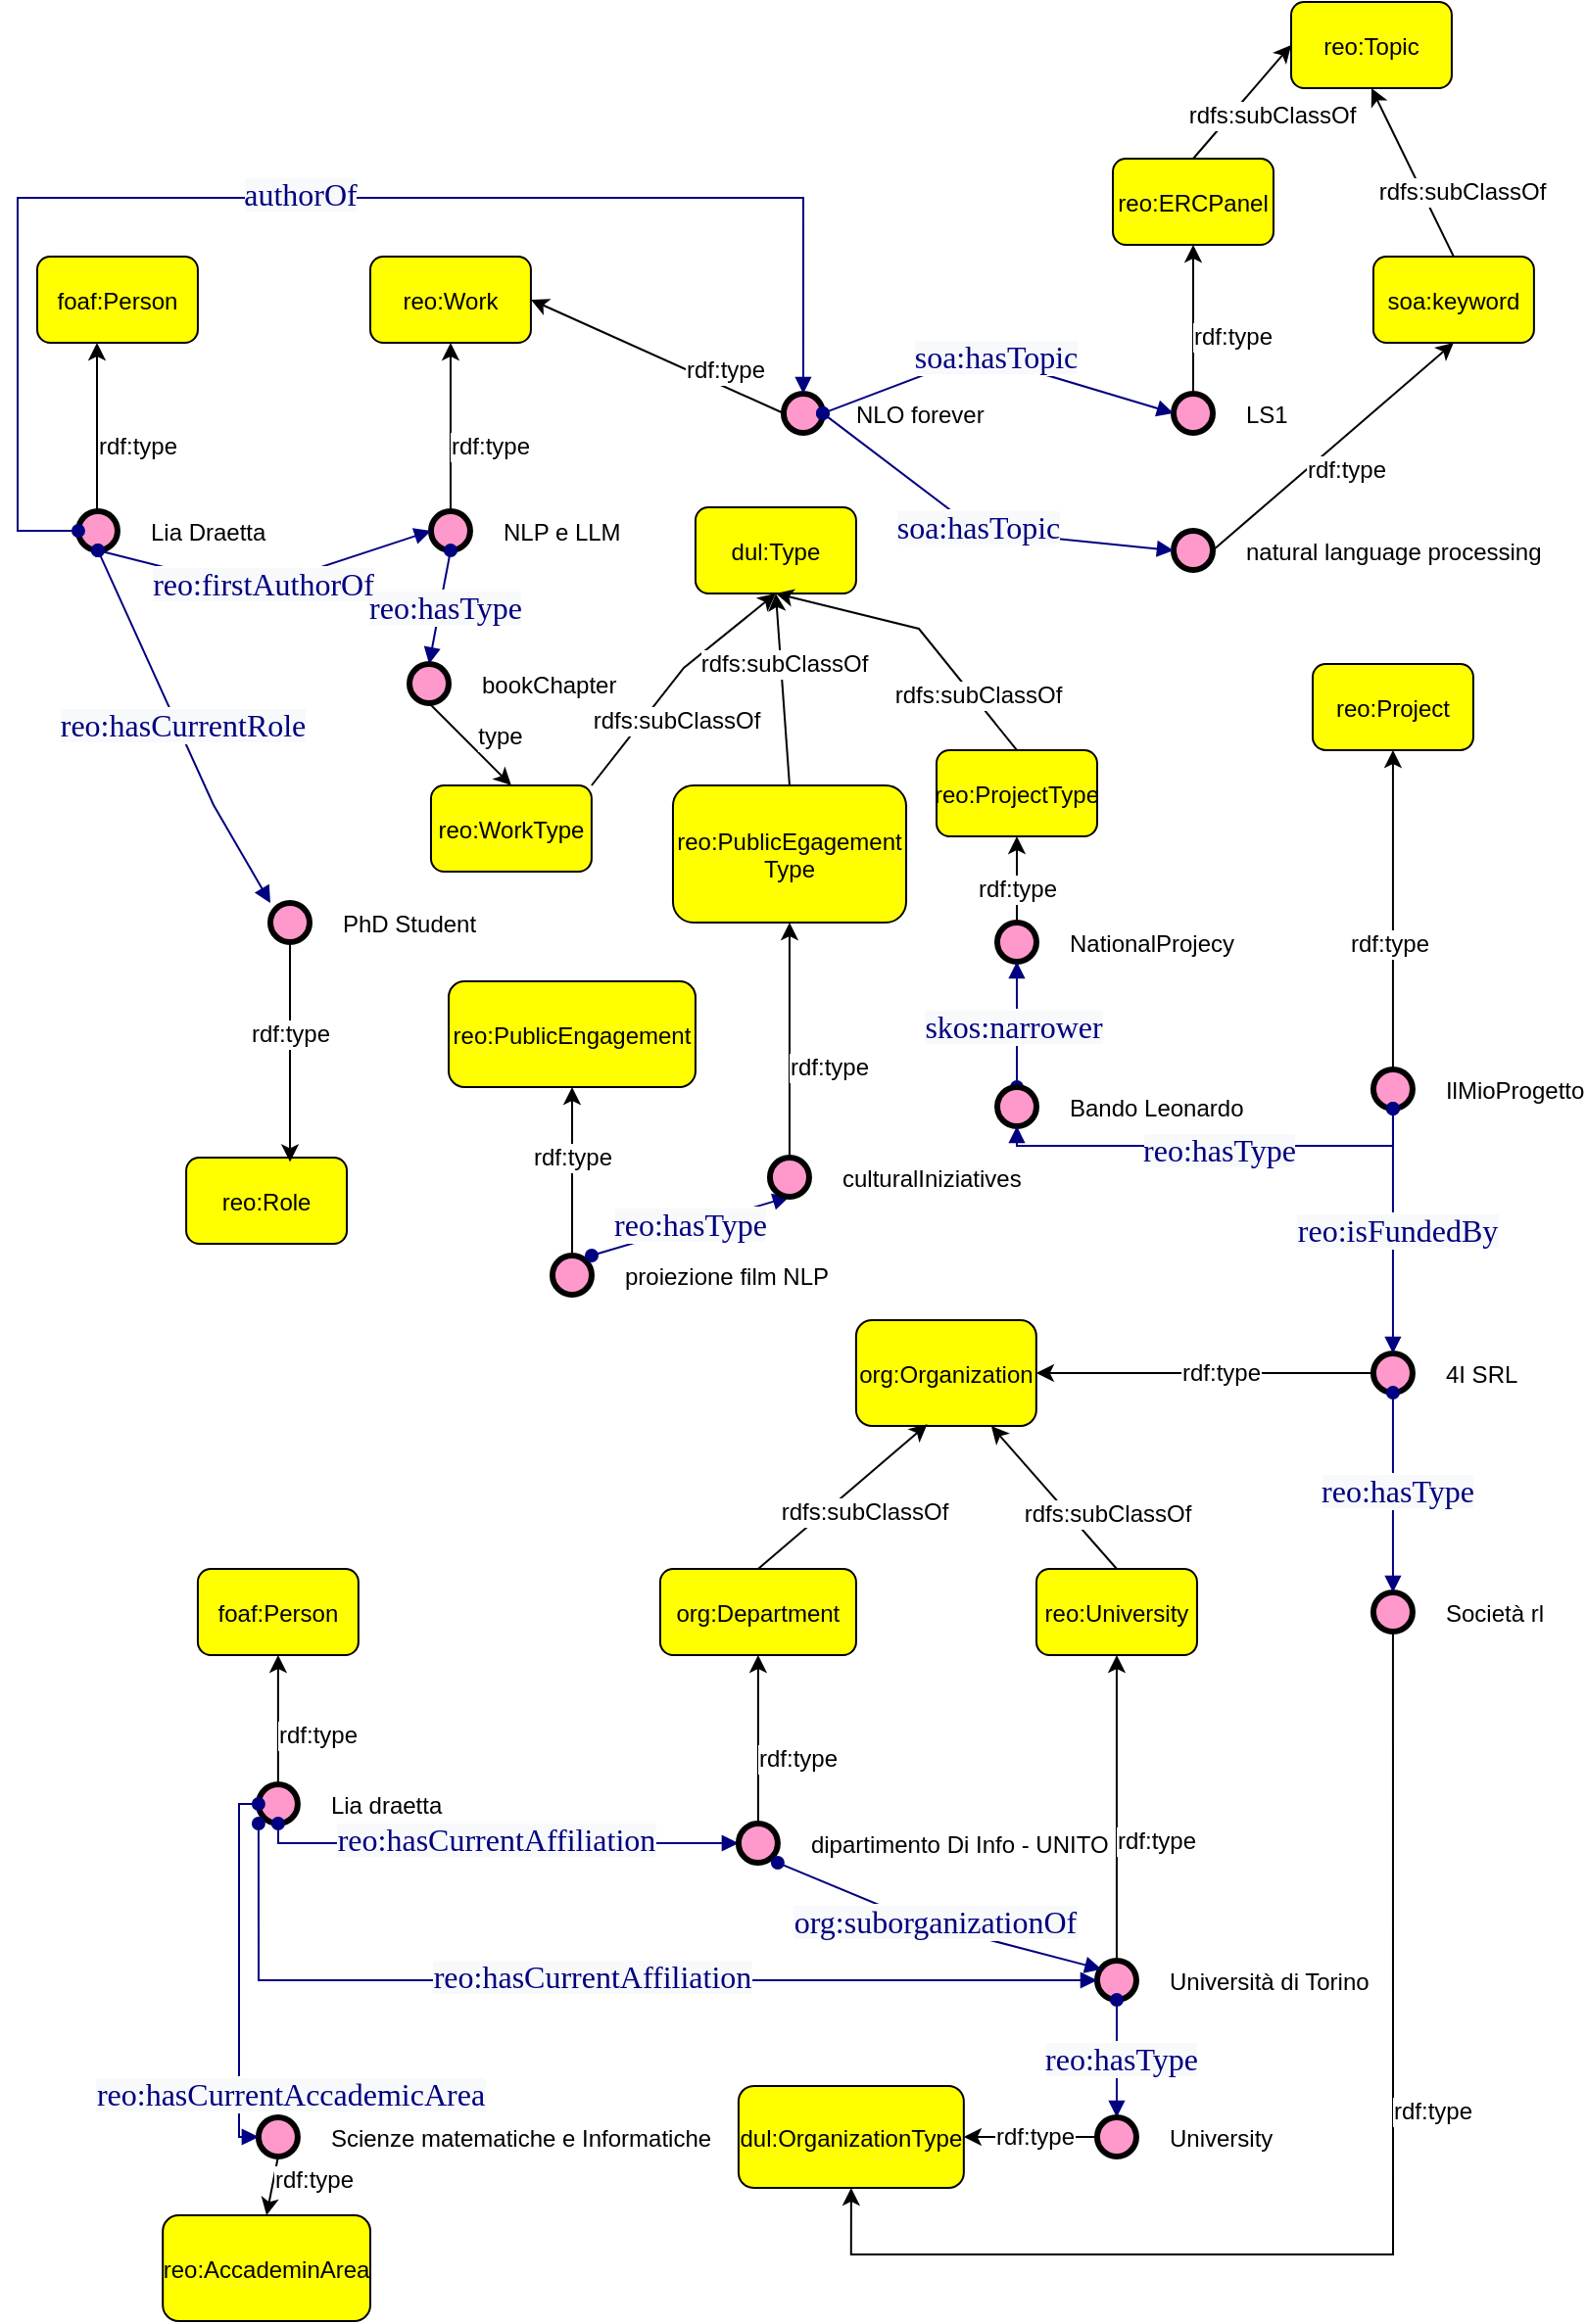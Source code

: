<mxfile version="26.0.10">
  <diagram name="Pagina-1" id="G8kjAlk_GBHAxWzY2wQV">
    <mxGraphModel dx="1613" dy="821" grid="1" gridSize="10" guides="1" tooltips="1" connect="1" arrows="1" fold="1" page="1" pageScale="1" pageWidth="827" pageHeight="1169" math="0" shadow="0">
      <root>
        <mxCell id="0" />
        <mxCell id="1" parent="0" />
        <mxCell id="cSvHSWAlFdiokaMuMZuH-1" value="reo:Work" style="graphMlID=n4;shape=rect;rounded=1;arcsize=30;fillColor=#ffff00;strokeColor=#000000;strokeWidth=1.0" parent="1" vertex="1">
          <mxGeometry x="200" y="150" width="81.968" height="44" as="geometry" />
        </mxCell>
        <mxCell id="cSvHSWAlFdiokaMuMZuH-2" value="NLP e LLM" style="graphMlID=n9;shape=ellipse;fillColor=#ff99cc;strokeColor=#000000;strokeWidth=3.0;verticalAlign=middle;labelPosition=right;verticalLabelPosition=middle;align=left;spacingRight=1;spacing=17;" parent="1" vertex="1">
          <mxGeometry x="230.98" y="280" width="20" height="20" as="geometry" />
        </mxCell>
        <mxCell id="cSvHSWAlFdiokaMuMZuH-3" value="" style="endArrow=classic;html=1;textDirection=ltr;rounded=0;exitX=0.5;exitY=0;exitDx=0;exitDy=0;entryX=0.5;entryY=1;entryDx=0;entryDy=0;" parent="1" source="cSvHSWAlFdiokaMuMZuH-2" target="cSvHSWAlFdiokaMuMZuH-1" edge="1">
          <mxGeometry width="50" height="50" relative="1" as="geometry">
            <mxPoint x="340" y="300" as="sourcePoint" />
            <mxPoint x="487.95" y="300" as="targetPoint" />
          </mxGeometry>
        </mxCell>
        <mxCell id="cSvHSWAlFdiokaMuMZuH-4" value="rdf:type" style="text;html=1;align=center;verticalAlign=middle;resizable=0;points=[];labelBackgroundColor=#ffffff;rotation=0;" parent="cSvHSWAlFdiokaMuMZuH-3" vertex="1" connectable="0">
          <mxGeometry x="-0.221" relative="1" as="geometry">
            <mxPoint x="19.95" as="offset" />
          </mxGeometry>
        </mxCell>
        <mxCell id="cSvHSWAlFdiokaMuMZuH-7" value="" style="graphMlID=e0;rounded=0;endArrow=block;strokeColor=#000080;strokeWidth=1.0;startArrow=oval;startFill=1;endFill=1;exitX=0.5;exitY=1;exitDx=0;exitDy=0;entryX=0.5;entryY=0;entryDx=0;entryDy=0;" parent="1" source="cSvHSWAlFdiokaMuMZuH-2" target="cSvHSWAlFdiokaMuMZuH-9" edge="1">
          <mxGeometry relative="1" as="geometry">
            <mxPoint x="340" y="300.082" as="sourcePoint" />
            <mxPoint x="320" y="350" as="targetPoint" />
          </mxGeometry>
        </mxCell>
        <mxCell id="cSvHSWAlFdiokaMuMZuH-8" value="&lt;span style=&quot;color: rgb(0, 0, 128); font-family: dialog; font-size: 16px; background-color: rgb(248, 249, 250);&quot;&gt;reo:hasType&lt;/span&gt;" style="text;html=1;align=center;verticalAlign=middle;resizable=0;points=[];labelBackgroundColor=#ffffff;" parent="cSvHSWAlFdiokaMuMZuH-7" vertex="1" connectable="0">
          <mxGeometry x="-0.017" y="2" relative="1" as="geometry">
            <mxPoint as="offset" />
          </mxGeometry>
        </mxCell>
        <mxCell id="cSvHSWAlFdiokaMuMZuH-9" value="bookChapter" style="graphMlID=n9;shape=ellipse;fillColor=#ff99cc;strokeColor=#000000;strokeWidth=3.0;verticalAlign=middle;labelPosition=right;verticalLabelPosition=middle;align=left;spacingRight=1;spacing=17;" parent="1" vertex="1">
          <mxGeometry x="220" y="358" width="20" height="20" as="geometry" />
        </mxCell>
        <mxCell id="cSvHSWAlFdiokaMuMZuH-10" value="dul:Type" style="graphMlID=n4;shape=rect;rounded=1;arcsize=30;fillColor=#ffff00;strokeColor=#000000;strokeWidth=1.0" parent="1" vertex="1">
          <mxGeometry x="365.98" y="278" width="81.968" height="44" as="geometry" />
        </mxCell>
        <mxCell id="cSvHSWAlFdiokaMuMZuH-11" value="" style="endArrow=classic;html=1;textDirection=ltr;rounded=0;entryX=0.5;entryY=0;entryDx=0;entryDy=0;exitX=0.5;exitY=1;exitDx=0;exitDy=0;" parent="1" source="cSvHSWAlFdiokaMuMZuH-9" target="R0x8hRrcfpRgSqjq78sh-1" edge="1">
          <mxGeometry width="50" height="50" relative="1" as="geometry">
            <mxPoint x="286" y="353" as="sourcePoint" />
            <mxPoint x="360" y="350" as="targetPoint" />
          </mxGeometry>
        </mxCell>
        <mxCell id="cSvHSWAlFdiokaMuMZuH-12" value="type" style="text;html=1;align=center;verticalAlign=middle;resizable=0;points=[];labelBackgroundColor=#ffffff;rotation=0;" parent="cSvHSWAlFdiokaMuMZuH-11" vertex="1" connectable="0">
          <mxGeometry x="-0.221" relative="1" as="geometry">
            <mxPoint x="19.95" as="offset" />
          </mxGeometry>
        </mxCell>
        <mxCell id="cSvHSWAlFdiokaMuMZuH-13" value="reo:Role" style="graphMlID=n4;shape=rect;rounded=1;arcsize=30;fillColor=#ffff00;strokeColor=#000000;strokeWidth=1.0" parent="1" vertex="1">
          <mxGeometry x="106.05" y="610" width="81.968" height="44" as="geometry" />
        </mxCell>
        <mxCell id="cSvHSWAlFdiokaMuMZuH-14" value="PhD Student" style="graphMlID=n9;shape=ellipse;fillColor=#ff99cc;strokeColor=#000000;strokeWidth=3.0;verticalAlign=middle;labelPosition=right;verticalLabelPosition=middle;align=left;spacingRight=1;spacing=17;" parent="1" vertex="1">
          <mxGeometry x="149" y="480" width="20" height="20" as="geometry" />
        </mxCell>
        <mxCell id="cSvHSWAlFdiokaMuMZuH-15" value="" style="endArrow=classic;html=1;textDirection=ltr;rounded=0;entryX=0.646;entryY=0.05;entryDx=0;entryDy=0;entryPerimeter=0;exitX=0.5;exitY=1;exitDx=0;exitDy=0;" parent="1" target="cSvHSWAlFdiokaMuMZuH-13" edge="1" source="cSvHSWAlFdiokaMuMZuH-14">
          <mxGeometry width="50" height="50" relative="1" as="geometry">
            <mxPoint x="160" y="510" as="sourcePoint" />
            <mxPoint x="120" y="630" as="targetPoint" />
          </mxGeometry>
        </mxCell>
        <mxCell id="cSvHSWAlFdiokaMuMZuH-16" value="rdf:type" style="text;html=1;align=center;verticalAlign=middle;resizable=0;points=[];labelBackgroundColor=#ffffff;rotation=0;" parent="cSvHSWAlFdiokaMuMZuH-15" vertex="1" connectable="0">
          <mxGeometry x="-0.221" relative="1" as="geometry">
            <mxPoint y="3" as="offset" />
          </mxGeometry>
        </mxCell>
        <mxCell id="cSvHSWAlFdiokaMuMZuH-17" value="foaf:Person" style="graphMlID=n4;shape=rect;rounded=1;arcsize=30;fillColor=#ffff00;strokeColor=#000000;strokeWidth=1.0" parent="1" vertex="1">
          <mxGeometry x="30.0" y="150" width="81.968" height="44" as="geometry" />
        </mxCell>
        <mxCell id="cSvHSWAlFdiokaMuMZuH-18" value="Lia Draetta" style="graphMlID=n9;shape=ellipse;fillColor=#ff99cc;strokeColor=#000000;strokeWidth=3.0;verticalAlign=middle;labelPosition=right;verticalLabelPosition=middle;align=left;spacingRight=1;spacing=17;" parent="1" vertex="1">
          <mxGeometry x="50.98" y="280" width="20" height="20" as="geometry" />
        </mxCell>
        <mxCell id="cSvHSWAlFdiokaMuMZuH-19" value="" style="endArrow=classic;html=1;textDirection=ltr;rounded=0;exitX=0.5;exitY=0;exitDx=0;exitDy=0;entryX=0.5;entryY=1;entryDx=0;entryDy=0;" parent="1" edge="1">
          <mxGeometry width="50" height="50" relative="1" as="geometry">
            <mxPoint x="60.5" y="280" as="sourcePoint" />
            <mxPoint x="60.5" y="194" as="targetPoint" />
          </mxGeometry>
        </mxCell>
        <mxCell id="cSvHSWAlFdiokaMuMZuH-20" value="rdf:type" style="text;html=1;align=center;verticalAlign=middle;resizable=0;points=[];labelBackgroundColor=#ffffff;rotation=0;" parent="cSvHSWAlFdiokaMuMZuH-19" vertex="1" connectable="0">
          <mxGeometry x="-0.221" relative="1" as="geometry">
            <mxPoint x="19.95" as="offset" />
          </mxGeometry>
        </mxCell>
        <mxCell id="cSvHSWAlFdiokaMuMZuH-27" value="" style="graphMlID=e0;rounded=0;endArrow=block;strokeColor=#000080;strokeWidth=1.0;startArrow=oval;startFill=1;endFill=1;exitX=0.5;exitY=1;exitDx=0;exitDy=0;entryX=0;entryY=0;entryDx=0;entryDy=0;" parent="1" source="cSvHSWAlFdiokaMuMZuH-18" target="cSvHSWAlFdiokaMuMZuH-14" edge="1">
          <mxGeometry relative="1" as="geometry">
            <mxPoint x="380" y="370.082" as="sourcePoint" />
            <mxPoint x="531" y="370" as="targetPoint" />
            <Array as="points">
              <mxPoint x="120" y="430" />
            </Array>
          </mxGeometry>
        </mxCell>
        <mxCell id="cSvHSWAlFdiokaMuMZuH-28" value="&lt;span style=&quot;color: rgb(0, 0, 128); font-family: dialog; font-size: 16px; background-color: rgb(248, 249, 250);&quot;&gt;reo:hasCurrentRole&lt;/span&gt;" style="text;html=1;align=center;verticalAlign=middle;resizable=0;points=[];labelBackgroundColor=#ffffff;" parent="cSvHSWAlFdiokaMuMZuH-27" vertex="1" connectable="0">
          <mxGeometry x="-0.017" y="2" relative="1" as="geometry">
            <mxPoint as="offset" />
          </mxGeometry>
        </mxCell>
        <mxCell id="cSvHSWAlFdiokaMuMZuH-29" style="edgeStyle=orthogonalEdgeStyle;rounded=0;orthogonalLoop=1;jettySize=auto;html=1;exitX=0.5;exitY=1;exitDx=0;exitDy=0;" parent="1" source="cSvHSWAlFdiokaMuMZuH-14" target="cSvHSWAlFdiokaMuMZuH-14" edge="1">
          <mxGeometry relative="1" as="geometry" />
        </mxCell>
        <mxCell id="cSvHSWAlFdiokaMuMZuH-32" value="" style="graphMlID=e0;rounded=0;endArrow=block;strokeColor=#000080;strokeWidth=1.0;startArrow=oval;startFill=1;endFill=1;exitX=0.5;exitY=1;exitDx=0;exitDy=0;entryX=0;entryY=0.5;entryDx=0;entryDy=0;" parent="1" source="cSvHSWAlFdiokaMuMZuH-18" target="cSvHSWAlFdiokaMuMZuH-2" edge="1">
          <mxGeometry relative="1" as="geometry">
            <mxPoint x="370" y="400.082" as="sourcePoint" />
            <mxPoint x="521" y="400" as="targetPoint" />
            <Array as="points">
              <mxPoint x="140" y="320" />
            </Array>
          </mxGeometry>
        </mxCell>
        <mxCell id="cSvHSWAlFdiokaMuMZuH-33" value="&lt;span style=&quot;color: rgb(0, 0, 128); font-family: dialog; font-size: 16px; background-color: rgb(248, 249, 250);&quot;&gt;reo:firstAuthorOf&lt;/span&gt;" style="text;html=1;align=center;verticalAlign=middle;resizable=0;points=[];labelBackgroundColor=#ffffff;" parent="cSvHSWAlFdiokaMuMZuH-32" vertex="1" connectable="0">
          <mxGeometry x="-0.017" y="2" relative="1" as="geometry">
            <mxPoint as="offset" />
          </mxGeometry>
        </mxCell>
        <mxCell id="cSvHSWAlFdiokaMuMZuH-34" value="NLO forever" style="graphMlID=n9;shape=ellipse;fillColor=#ff99cc;strokeColor=#000000;strokeWidth=3.0;verticalAlign=middle;labelPosition=right;verticalLabelPosition=middle;align=left;spacingRight=1;spacing=17;" parent="1" vertex="1">
          <mxGeometry x="410.98" y="220" width="20" height="20" as="geometry" />
        </mxCell>
        <mxCell id="cSvHSWAlFdiokaMuMZuH-39" value="" style="endArrow=classic;html=1;textDirection=ltr;rounded=0;exitX=0;exitY=0.5;exitDx=0;exitDy=0;entryX=1;entryY=0.5;entryDx=0;entryDy=0;" parent="1" source="cSvHSWAlFdiokaMuMZuH-34" target="cSvHSWAlFdiokaMuMZuH-1" edge="1">
          <mxGeometry width="50" height="50" relative="1" as="geometry">
            <mxPoint x="370" y="400" as="sourcePoint" />
            <mxPoint x="517.95" y="400" as="targetPoint" />
          </mxGeometry>
        </mxCell>
        <mxCell id="cSvHSWAlFdiokaMuMZuH-40" value="rdf:type" style="text;html=1;align=center;verticalAlign=middle;resizable=0;points=[];labelBackgroundColor=#ffffff;rotation=0;" parent="cSvHSWAlFdiokaMuMZuH-39" vertex="1" connectable="0">
          <mxGeometry x="-0.221" relative="1" as="geometry">
            <mxPoint x="19.95" as="offset" />
          </mxGeometry>
        </mxCell>
        <mxCell id="cSvHSWAlFdiokaMuMZuH-41" value="" style="graphMlID=e0;rounded=0;endArrow=block;strokeColor=#000080;strokeWidth=1.0;startArrow=oval;startFill=1;endFill=1;exitX=0;exitY=0.5;exitDx=0;exitDy=0;entryX=0.5;entryY=0;entryDx=0;entryDy=0;edgeStyle=orthogonalEdgeStyle;" parent="1" source="cSvHSWAlFdiokaMuMZuH-18" target="cSvHSWAlFdiokaMuMZuH-34" edge="1">
          <mxGeometry relative="1" as="geometry">
            <mxPoint x="370" y="400.082" as="sourcePoint" />
            <mxPoint x="521" y="400" as="targetPoint" />
            <Array as="points">
              <mxPoint x="20" y="290" />
              <mxPoint x="20" y="120" />
              <mxPoint x="421" y="120" />
            </Array>
          </mxGeometry>
        </mxCell>
        <mxCell id="cSvHSWAlFdiokaMuMZuH-42" value="&lt;span style=&quot;color: rgb(0, 0, 128); font-family: dialog; font-size: 16px; background-color: rgb(248, 249, 250);&quot;&gt;authorOf&lt;/span&gt;" style="text;html=1;align=center;verticalAlign=middle;resizable=0;points=[];labelBackgroundColor=#ffffff;" parent="cSvHSWAlFdiokaMuMZuH-41" vertex="1" connectable="0">
          <mxGeometry x="-0.017" y="2" relative="1" as="geometry">
            <mxPoint as="offset" />
          </mxGeometry>
        </mxCell>
        <mxCell id="cSvHSWAlFdiokaMuMZuH-48" value="reo:PublicEngagement" style="graphMlID=n4;shape=rect;rounded=1;arcsize=30;fillColor=#ffff00;strokeColor=#000000;strokeWidth=1.0" parent="1" vertex="1">
          <mxGeometry x="240" y="520" width="125.98" height="54" as="geometry" />
        </mxCell>
        <mxCell id="cSvHSWAlFdiokaMuMZuH-50" value="proiezione film NLP" style="graphMlID=n9;shape=ellipse;fillColor=#ff99cc;strokeColor=#000000;strokeWidth=3.0;verticalAlign=middle;labelPosition=right;verticalLabelPosition=middle;align=left;spacingRight=1;spacing=17;" parent="1" vertex="1">
          <mxGeometry x="292.99" y="660" width="20" height="20" as="geometry" />
        </mxCell>
        <mxCell id="cSvHSWAlFdiokaMuMZuH-51" value="" style="endArrow=classic;html=1;textDirection=ltr;rounded=0;exitX=0.5;exitY=0;exitDx=0;exitDy=0;entryX=0.5;entryY=1;entryDx=0;entryDy=0;" parent="1" source="cSvHSWAlFdiokaMuMZuH-50" target="cSvHSWAlFdiokaMuMZuH-48" edge="1">
          <mxGeometry width="50" height="50" relative="1" as="geometry">
            <mxPoint x="370" y="500" as="sourcePoint" />
            <mxPoint x="517.95" y="500" as="targetPoint" />
          </mxGeometry>
        </mxCell>
        <mxCell id="cSvHSWAlFdiokaMuMZuH-52" value="rdf:type" style="text;html=1;align=center;verticalAlign=middle;resizable=0;points=[];labelBackgroundColor=#ffffff;rotation=0;" parent="cSvHSWAlFdiokaMuMZuH-51" vertex="1" connectable="0">
          <mxGeometry x="-0.221" relative="1" as="geometry">
            <mxPoint y="-17" as="offset" />
          </mxGeometry>
        </mxCell>
        <mxCell id="cSvHSWAlFdiokaMuMZuH-53" value="" style="graphMlID=e0;rounded=0;endArrow=block;strokeColor=#000080;strokeWidth=1.0;startArrow=oval;startFill=1;endFill=1;exitX=1;exitY=0;exitDx=0;exitDy=0;entryX=0.5;entryY=1;entryDx=0;entryDy=0;" parent="1" source="cSvHSWAlFdiokaMuMZuH-50" target="cSvHSWAlFdiokaMuMZuH-55" edge="1">
          <mxGeometry relative="1" as="geometry">
            <mxPoint x="370" y="590.082" as="sourcePoint" />
            <mxPoint x="570" y="830" as="targetPoint" />
          </mxGeometry>
        </mxCell>
        <mxCell id="cSvHSWAlFdiokaMuMZuH-54" value="&lt;span style=&quot;color: rgb(0, 0, 128); font-family: dialog; font-size: 16px; background-color: rgb(248, 249, 250);&quot;&gt;reo:hasType&lt;/span&gt;" style="text;html=1;align=center;verticalAlign=middle;resizable=0;points=[];labelBackgroundColor=#ffffff;" parent="cSvHSWAlFdiokaMuMZuH-53" vertex="1" connectable="0">
          <mxGeometry x="-0.017" y="2" relative="1" as="geometry">
            <mxPoint as="offset" />
          </mxGeometry>
        </mxCell>
        <mxCell id="cSvHSWAlFdiokaMuMZuH-55" value="culturalIniziatives" style="graphMlID=n9;shape=ellipse;fillColor=#ff99cc;strokeColor=#000000;strokeWidth=3.0;verticalAlign=middle;labelPosition=right;verticalLabelPosition=middle;align=left;spacingRight=1;spacing=17;" parent="1" vertex="1">
          <mxGeometry x="403.98" y="610" width="20" height="20" as="geometry" />
        </mxCell>
        <mxCell id="cSvHSWAlFdiokaMuMZuH-56" value="" style="endArrow=classic;html=1;textDirection=ltr;rounded=0;entryX=0.5;entryY=1;entryDx=0;entryDy=0;exitX=0.5;exitY=0;exitDx=0;exitDy=0;" parent="1" source="cSvHSWAlFdiokaMuMZuH-55" target="R0x8hRrcfpRgSqjq78sh-9" edge="1">
          <mxGeometry width="50" height="50" relative="1" as="geometry">
            <mxPoint x="420" y="590" as="sourcePoint" />
            <mxPoint x="430" y="490" as="targetPoint" />
          </mxGeometry>
        </mxCell>
        <mxCell id="cSvHSWAlFdiokaMuMZuH-57" value="rdf:type" style="text;html=1;align=center;verticalAlign=middle;resizable=0;points=[];labelBackgroundColor=#ffffff;rotation=0;" parent="cSvHSWAlFdiokaMuMZuH-56" vertex="1" connectable="0">
          <mxGeometry x="-0.221" relative="1" as="geometry">
            <mxPoint x="19.95" as="offset" />
          </mxGeometry>
        </mxCell>
        <mxCell id="cSvHSWAlFdiokaMuMZuH-65" value="reo:Project" style="graphMlID=n4;shape=rect;rounded=1;arcsize=30;fillColor=#ffff00;strokeColor=#000000;strokeWidth=1.0" parent="1" vertex="1">
          <mxGeometry x="680.99" y="358" width="81.968" height="44" as="geometry" />
        </mxCell>
        <mxCell id="cSvHSWAlFdiokaMuMZuH-72" value="NationalProjecy" style="graphMlID=n9;shape=ellipse;fillColor=#ff99cc;strokeColor=#000000;strokeWidth=3.0;verticalAlign=middle;labelPosition=right;verticalLabelPosition=middle;align=left;spacingRight=1;spacing=17;" parent="1" vertex="1">
          <mxGeometry x="519.99" y="490" width="20" height="20" as="geometry" />
        </mxCell>
        <mxCell id="cSvHSWAlFdiokaMuMZuH-75" value="" style="endArrow=classic;html=1;textDirection=ltr;rounded=0;exitX=0.5;exitY=0;exitDx=0;exitDy=0;entryX=0.5;entryY=1;entryDx=0;entryDy=0;" parent="1" source="cSvHSWAlFdiokaMuMZuH-72" target="R0x8hRrcfpRgSqjq78sh-6" edge="1">
          <mxGeometry width="50" height="50" relative="1" as="geometry">
            <mxPoint x="320" y="430" as="sourcePoint" />
            <mxPoint x="480" y="380" as="targetPoint" />
          </mxGeometry>
        </mxCell>
        <mxCell id="cSvHSWAlFdiokaMuMZuH-76" value="rdf:type" style="text;html=1;align=center;verticalAlign=middle;resizable=0;points=[];labelBackgroundColor=#ffffff;rotation=0;" parent="cSvHSWAlFdiokaMuMZuH-75" vertex="1" connectable="0">
          <mxGeometry x="-0.221" relative="1" as="geometry">
            <mxPoint as="offset" />
          </mxGeometry>
        </mxCell>
        <mxCell id="cSvHSWAlFdiokaMuMZuH-78" value="IlMioProgetto" style="graphMlID=n9;shape=ellipse;fillColor=#ff99cc;strokeColor=#000000;strokeWidth=3.0;verticalAlign=middle;labelPosition=right;verticalLabelPosition=middle;align=left;spacingRight=1;spacing=17;" parent="1" vertex="1">
          <mxGeometry x="711.97" y="565" width="20" height="20" as="geometry" />
        </mxCell>
        <mxCell id="cSvHSWAlFdiokaMuMZuH-79" value="" style="graphMlID=e0;rounded=0;endArrow=block;strokeColor=#000080;strokeWidth=1.0;startArrow=oval;startFill=1;endFill=1;exitX=0.5;exitY=0;exitDx=0;exitDy=0;entryX=0.5;entryY=1;entryDx=0;entryDy=0;" parent="1" source="cSvHSWAlFdiokaMuMZuH-83" target="cSvHSWAlFdiokaMuMZuH-72" edge="1">
          <mxGeometry relative="1" as="geometry">
            <mxPoint x="400" y="500.082" as="sourcePoint" />
            <mxPoint x="540" y="500" as="targetPoint" />
          </mxGeometry>
        </mxCell>
        <mxCell id="cSvHSWAlFdiokaMuMZuH-80" value="&lt;font face=&quot;dialog&quot; color=&quot;#000080&quot;&gt;&lt;span style=&quot;font-size: 16px; background-color: rgb(248, 249, 250);&quot;&gt;skos:narrower&lt;/span&gt;&lt;/font&gt;" style="text;html=1;align=center;verticalAlign=middle;resizable=0;points=[];labelBackgroundColor=#ffffff;" parent="cSvHSWAlFdiokaMuMZuH-79" vertex="1" connectable="0">
          <mxGeometry x="-0.017" y="2" relative="1" as="geometry">
            <mxPoint as="offset" />
          </mxGeometry>
        </mxCell>
        <mxCell id="cSvHSWAlFdiokaMuMZuH-81" value="" style="endArrow=classic;html=1;textDirection=ltr;rounded=0;exitX=0.5;exitY=0;exitDx=0;exitDy=0;entryX=0.5;entryY=1;entryDx=0;entryDy=0;" parent="1" source="cSvHSWAlFdiokaMuMZuH-78" target="cSvHSWAlFdiokaMuMZuH-65" edge="1">
          <mxGeometry width="50" height="50" relative="1" as="geometry">
            <mxPoint x="400" y="500" as="sourcePoint" />
            <mxPoint x="547.95" y="500" as="targetPoint" />
          </mxGeometry>
        </mxCell>
        <mxCell id="cSvHSWAlFdiokaMuMZuH-82" value="rdf:type" style="text;html=1;align=center;verticalAlign=middle;resizable=0;points=[];labelBackgroundColor=#ffffff;rotation=0;" parent="cSvHSWAlFdiokaMuMZuH-81" vertex="1" connectable="0">
          <mxGeometry x="-0.221" relative="1" as="geometry">
            <mxPoint x="-2" y="-1" as="offset" />
          </mxGeometry>
        </mxCell>
        <mxCell id="cSvHSWAlFdiokaMuMZuH-83" value="Bando Leonardo" style="graphMlID=n9;shape=ellipse;fillColor=#ff99cc;strokeColor=#000000;strokeWidth=3.0;verticalAlign=middle;labelPosition=right;verticalLabelPosition=middle;align=left;spacingRight=1;spacing=17;" parent="1" vertex="1">
          <mxGeometry x="520" y="574" width="20" height="20" as="geometry" />
        </mxCell>
        <mxCell id="cSvHSWAlFdiokaMuMZuH-86" value="" style="graphMlID=e0;rounded=0;endArrow=block;strokeColor=#000080;strokeWidth=1.0;startArrow=oval;startFill=1;endFill=1;exitX=0.5;exitY=1;exitDx=0;exitDy=0;entryX=0.5;entryY=1;entryDx=0;entryDy=0;edgeStyle=orthogonalEdgeStyle;" parent="1" source="cSvHSWAlFdiokaMuMZuH-78" target="cSvHSWAlFdiokaMuMZuH-83" edge="1">
          <mxGeometry relative="1" as="geometry">
            <mxPoint x="320" y="500.082" as="sourcePoint" />
            <mxPoint x="471" y="500" as="targetPoint" />
          </mxGeometry>
        </mxCell>
        <mxCell id="cSvHSWAlFdiokaMuMZuH-87" value="&lt;span style=&quot;color: rgb(0, 0, 128); font-family: dialog; font-size: 16px; background-color: rgb(248, 249, 250);&quot;&gt;reo:hasType&lt;/span&gt;" style="text;html=1;align=center;verticalAlign=middle;resizable=0;points=[];labelBackgroundColor=#ffffff;" parent="cSvHSWAlFdiokaMuMZuH-86" vertex="1" connectable="0">
          <mxGeometry x="-0.017" y="2" relative="1" as="geometry">
            <mxPoint as="offset" />
          </mxGeometry>
        </mxCell>
        <mxCell id="cSvHSWAlFdiokaMuMZuH-89" value="foaf:Person" style="graphMlID=n4;shape=rect;rounded=1;arcsize=30;fillColor=#ffff00;strokeColor=#000000;strokeWidth=1.0" parent="1" vertex="1">
          <mxGeometry x="111.97" y="820" width="81.968" height="44" as="geometry" />
        </mxCell>
        <mxCell id="cSvHSWAlFdiokaMuMZuH-90" value="Lia draetta" style="graphMlID=n9;shape=ellipse;fillColor=#ff99cc;strokeColor=#000000;strokeWidth=3.0;verticalAlign=middle;labelPosition=right;verticalLabelPosition=middle;align=left;spacingRight=1;spacing=17;" parent="1" vertex="1">
          <mxGeometry x="142.95" y="930" width="20" height="20" as="geometry" />
        </mxCell>
        <mxCell id="cSvHSWAlFdiokaMuMZuH-93" value="" style="endArrow=classic;html=1;textDirection=ltr;rounded=0;exitX=0.5;exitY=0;exitDx=0;exitDy=0;entryX=0.5;entryY=1;entryDx=0;entryDy=0;" parent="1" source="cSvHSWAlFdiokaMuMZuH-90" target="cSvHSWAlFdiokaMuMZuH-89" edge="1">
          <mxGeometry width="50" height="50" relative="1" as="geometry">
            <mxPoint x="220" y="950" as="sourcePoint" />
            <mxPoint x="367.95" y="950" as="targetPoint" />
          </mxGeometry>
        </mxCell>
        <mxCell id="cSvHSWAlFdiokaMuMZuH-94" value="rdf:type" style="text;html=1;align=center;verticalAlign=middle;resizable=0;points=[];labelBackgroundColor=#ffffff;rotation=0;" parent="cSvHSWAlFdiokaMuMZuH-93" vertex="1" connectable="0">
          <mxGeometry x="-0.221" relative="1" as="geometry">
            <mxPoint x="19.95" as="offset" />
          </mxGeometry>
        </mxCell>
        <mxCell id="cSvHSWAlFdiokaMuMZuH-95" value="org:Organization" style="graphMlID=n4;shape=rect;rounded=1;arcsize=30;fillColor=#ffff00;strokeColor=#000000;strokeWidth=1.0" parent="1" vertex="1">
          <mxGeometry x="447.95" y="693" width="91.97" height="54" as="geometry" />
        </mxCell>
        <mxCell id="cSvHSWAlFdiokaMuMZuH-96" value="org:Department" style="graphMlID=n4;shape=rect;rounded=1;arcsize=30;fillColor=#ffff00;strokeColor=#000000;strokeWidth=1.0" parent="1" vertex="1">
          <mxGeometry x="347.95" y="820" width="100" height="44" as="geometry" />
        </mxCell>
        <mxCell id="cSvHSWAlFdiokaMuMZuH-97" value="reo:University" style="graphMlID=n4;shape=rect;rounded=1;arcsize=30;fillColor=#ffff00;strokeColor=#000000;strokeWidth=1.0" parent="1" vertex="1">
          <mxGeometry x="540" y="820" width="81.968" height="44" as="geometry" />
        </mxCell>
        <mxCell id="cSvHSWAlFdiokaMuMZuH-98" value="" style="endArrow=classic;html=1;textDirection=ltr;rounded=0;exitX=0.5;exitY=0;exitDx=0;exitDy=0;entryX=0.395;entryY=0.984;entryDx=0;entryDy=0;entryPerimeter=0;" parent="1" source="cSvHSWAlFdiokaMuMZuH-96" target="cSvHSWAlFdiokaMuMZuH-95" edge="1">
          <mxGeometry width="50" height="50" relative="1" as="geometry">
            <mxPoint x="230" y="930" as="sourcePoint" />
            <mxPoint x="377.95" y="930" as="targetPoint" />
          </mxGeometry>
        </mxCell>
        <mxCell id="cSvHSWAlFdiokaMuMZuH-99" value="rdfs:subClassOf" style="text;html=1;align=center;verticalAlign=middle;resizable=0;points=[];labelBackgroundColor=#ffffff;rotation=0;" parent="cSvHSWAlFdiokaMuMZuH-98" vertex="1" connectable="0">
          <mxGeometry x="-0.221" relative="1" as="geometry">
            <mxPoint x="19.95" as="offset" />
          </mxGeometry>
        </mxCell>
        <mxCell id="cSvHSWAlFdiokaMuMZuH-101" value="" style="endArrow=classic;html=1;textDirection=ltr;rounded=0;exitX=0.5;exitY=0;exitDx=0;exitDy=0;entryX=0.75;entryY=1;entryDx=0;entryDy=0;" parent="1" source="cSvHSWAlFdiokaMuMZuH-97" target="cSvHSWAlFdiokaMuMZuH-95" edge="1">
          <mxGeometry width="50" height="50" relative="1" as="geometry">
            <mxPoint x="450" y="916" as="sourcePoint" />
            <mxPoint x="486" y="863" as="targetPoint" />
          </mxGeometry>
        </mxCell>
        <mxCell id="cSvHSWAlFdiokaMuMZuH-102" value="rdfs:subClassOf" style="text;html=1;align=center;verticalAlign=middle;resizable=0;points=[];labelBackgroundColor=#ffffff;rotation=0;" parent="cSvHSWAlFdiokaMuMZuH-101" vertex="1" connectable="0">
          <mxGeometry x="-0.221" relative="1" as="geometry">
            <mxPoint x="19.95" as="offset" />
          </mxGeometry>
        </mxCell>
        <mxCell id="cSvHSWAlFdiokaMuMZuH-103" value="" style="graphMlID=e0;rounded=0;endArrow=block;strokeColor=#000080;strokeWidth=1.0;startArrow=oval;startFill=1;endFill=1;exitX=0.5;exitY=1;exitDx=0;exitDy=0;entryX=0;entryY=0.5;entryDx=0;entryDy=0;edgeStyle=orthogonalEdgeStyle;" parent="1" source="cSvHSWAlFdiokaMuMZuH-90" target="cSvHSWAlFdiokaMuMZuH-105" edge="1">
          <mxGeometry relative="1" as="geometry">
            <mxPoint x="230" y="930.082" as="sourcePoint" />
            <mxPoint x="381" y="930" as="targetPoint" />
          </mxGeometry>
        </mxCell>
        <mxCell id="cSvHSWAlFdiokaMuMZuH-104" value="&lt;span style=&quot;color: rgb(0, 0, 128); font-family: dialog; font-size: 16px; background-color: rgb(248, 249, 250);&quot;&gt;reo:hasCurrentAffiliation&lt;/span&gt;" style="text;html=1;align=center;verticalAlign=middle;resizable=0;points=[];labelBackgroundColor=#ffffff;" parent="cSvHSWAlFdiokaMuMZuH-103" vertex="1" connectable="0">
          <mxGeometry x="-0.017" y="2" relative="1" as="geometry">
            <mxPoint as="offset" />
          </mxGeometry>
        </mxCell>
        <mxCell id="cSvHSWAlFdiokaMuMZuH-105" value="dipartimento Di Info - UNITO" style="graphMlID=n9;shape=ellipse;fillColor=#ff99cc;strokeColor=#000000;strokeWidth=3.0;verticalAlign=middle;labelPosition=right;verticalLabelPosition=middle;align=left;spacingRight=1;spacing=17;" parent="1" vertex="1">
          <mxGeometry x="387.95" y="950" width="20" height="20" as="geometry" />
        </mxCell>
        <mxCell id="cSvHSWAlFdiokaMuMZuH-107" value="" style="endArrow=classic;html=1;textDirection=ltr;rounded=0;exitX=0.5;exitY=0;exitDx=0;exitDy=0;entryX=0.5;entryY=1;entryDx=0;entryDy=0;" parent="1" source="cSvHSWAlFdiokaMuMZuH-105" target="cSvHSWAlFdiokaMuMZuH-96" edge="1">
          <mxGeometry width="50" height="50" relative="1" as="geometry">
            <mxPoint x="310" y="930" as="sourcePoint" />
            <mxPoint x="457.95" y="930" as="targetPoint" />
          </mxGeometry>
        </mxCell>
        <mxCell id="cSvHSWAlFdiokaMuMZuH-108" value="rdf:type" style="text;html=1;align=center;verticalAlign=middle;resizable=0;points=[];labelBackgroundColor=#ffffff;rotation=0;" parent="cSvHSWAlFdiokaMuMZuH-107" vertex="1" connectable="0">
          <mxGeometry x="-0.221" relative="1" as="geometry">
            <mxPoint x="19.95" as="offset" />
          </mxGeometry>
        </mxCell>
        <mxCell id="cSvHSWAlFdiokaMuMZuH-111" value="Università di Torino" style="graphMlID=n9;shape=ellipse;fillColor=#ff99cc;strokeColor=#000000;strokeWidth=3.0;verticalAlign=middle;labelPosition=right;verticalLabelPosition=middle;align=left;spacingRight=1;spacing=17;" parent="1" vertex="1">
          <mxGeometry x="570.98" y="1020" width="20" height="20" as="geometry" />
        </mxCell>
        <mxCell id="cSvHSWAlFdiokaMuMZuH-112" value="" style="graphMlID=e0;rounded=0;endArrow=block;strokeColor=#000080;strokeWidth=1.0;startArrow=oval;startFill=1;endFill=1;exitX=0;exitY=1;exitDx=0;exitDy=0;entryX=0;entryY=0.5;entryDx=0;entryDy=0;edgeStyle=orthogonalEdgeStyle;" parent="1" source="cSvHSWAlFdiokaMuMZuH-90" target="cSvHSWAlFdiokaMuMZuH-111" edge="1">
          <mxGeometry relative="1" as="geometry">
            <mxPoint x="300" y="1090.082" as="sourcePoint" />
            <mxPoint x="451" y="1090" as="targetPoint" />
          </mxGeometry>
        </mxCell>
        <mxCell id="cSvHSWAlFdiokaMuMZuH-113" value="&lt;span style=&quot;color: rgb(0, 0, 128); font-family: dialog; font-size: 16px; background-color: rgb(248, 249, 250);&quot;&gt;reo:hasCurrentAffiliation&lt;/span&gt;" style="text;html=1;align=center;verticalAlign=middle;resizable=0;points=[];labelBackgroundColor=#ffffff;" parent="cSvHSWAlFdiokaMuMZuH-112" vertex="1" connectable="0">
          <mxGeometry x="-0.017" y="2" relative="1" as="geometry">
            <mxPoint as="offset" />
          </mxGeometry>
        </mxCell>
        <mxCell id="cSvHSWAlFdiokaMuMZuH-114" value="" style="endArrow=classic;html=1;textDirection=ltr;rounded=0;exitX=0.5;exitY=0;exitDx=0;exitDy=0;entryX=0.5;entryY=1;entryDx=0;entryDy=0;" parent="1" source="cSvHSWAlFdiokaMuMZuH-111" target="cSvHSWAlFdiokaMuMZuH-97" edge="1">
          <mxGeometry width="50" height="50" relative="1" as="geometry">
            <mxPoint x="450" y="1030" as="sourcePoint" />
            <mxPoint x="450" y="960" as="targetPoint" />
          </mxGeometry>
        </mxCell>
        <mxCell id="cSvHSWAlFdiokaMuMZuH-115" value="rdf:type" style="text;html=1;align=center;verticalAlign=middle;resizable=0;points=[];labelBackgroundColor=#ffffff;rotation=0;" parent="cSvHSWAlFdiokaMuMZuH-114" vertex="1" connectable="0">
          <mxGeometry x="-0.221" relative="1" as="geometry">
            <mxPoint x="19.95" as="offset" />
          </mxGeometry>
        </mxCell>
        <mxCell id="cSvHSWAlFdiokaMuMZuH-116" value="" style="graphMlID=e0;rounded=0;endArrow=block;strokeColor=#000080;strokeWidth=1.0;startArrow=oval;startFill=1;endFill=1;exitX=1;exitY=1;exitDx=0;exitDy=0;entryX=0.112;entryY=0.218;entryDx=0;entryDy=0;entryPerimeter=0;" parent="1" source="cSvHSWAlFdiokaMuMZuH-105" edge="1" target="cSvHSWAlFdiokaMuMZuH-111">
          <mxGeometry relative="1" as="geometry">
            <mxPoint x="300" y="1030.082" as="sourcePoint" />
            <mxPoint x="570" y="1030" as="targetPoint" />
            <Array as="points">
              <mxPoint x="480" y="1000" />
            </Array>
          </mxGeometry>
        </mxCell>
        <mxCell id="cSvHSWAlFdiokaMuMZuH-117" value="&lt;span style=&quot;color: rgb(0, 0, 128); font-family: dialog; font-size: 16px; background-color: rgb(248, 249, 250);&quot;&gt;org:suborganizationOf&lt;/span&gt;" style="text;html=1;align=center;verticalAlign=middle;resizable=0;points=[];labelBackgroundColor=#ffffff;" parent="cSvHSWAlFdiokaMuMZuH-116" vertex="1" connectable="0">
          <mxGeometry x="-0.017" y="2" relative="1" as="geometry">
            <mxPoint as="offset" />
          </mxGeometry>
        </mxCell>
        <mxCell id="cSvHSWAlFdiokaMuMZuH-118" value="dul:OrganizationType" style="graphMlID=n4;shape=rect;rounded=1;arcsize=30;fillColor=#ffff00;strokeColor=#000000;strokeWidth=1.0" parent="1" vertex="1">
          <mxGeometry x="387.95" y="1084" width="114.97" height="52" as="geometry" />
        </mxCell>
        <mxCell id="cSvHSWAlFdiokaMuMZuH-119" value="" style="graphMlID=e0;rounded=0;endArrow=block;strokeColor=#000080;strokeWidth=1.0;startArrow=oval;startFill=1;endFill=1;exitX=0.5;exitY=1;exitDx=0;exitDy=0;entryX=0.5;entryY=0;entryDx=0;entryDy=0;" parent="1" source="cSvHSWAlFdiokaMuMZuH-111" target="cSvHSWAlFdiokaMuMZuH-121" edge="1">
          <mxGeometry relative="1" as="geometry">
            <mxPoint x="530" y="1000.082" as="sourcePoint" />
            <mxPoint x="590" y="1250" as="targetPoint" />
          </mxGeometry>
        </mxCell>
        <mxCell id="cSvHSWAlFdiokaMuMZuH-120" value="&lt;font face=&quot;dialog&quot; color=&quot;#000080&quot;&gt;&lt;span style=&quot;font-size: 16px; background-color: rgb(248, 249, 250);&quot;&gt;reo:hasType&lt;/span&gt;&lt;/font&gt;" style="text;html=1;align=center;verticalAlign=middle;resizable=0;points=[];labelBackgroundColor=#ffffff;" parent="cSvHSWAlFdiokaMuMZuH-119" vertex="1" connectable="0">
          <mxGeometry x="-0.017" y="2" relative="1" as="geometry">
            <mxPoint as="offset" />
          </mxGeometry>
        </mxCell>
        <mxCell id="cSvHSWAlFdiokaMuMZuH-121" value="University" style="graphMlID=n9;shape=ellipse;fillColor=#ff99cc;strokeColor=#000000;strokeWidth=3.0;verticalAlign=middle;labelPosition=right;verticalLabelPosition=middle;align=left;spacingRight=1;spacing=17;" parent="1" vertex="1">
          <mxGeometry x="570.98" y="1100" width="20" height="20" as="geometry" />
        </mxCell>
        <mxCell id="cSvHSWAlFdiokaMuMZuH-122" value="" style="endArrow=classic;html=1;textDirection=ltr;rounded=0;exitX=0;exitY=0.5;exitDx=0;exitDy=0;entryX=1;entryY=0.5;entryDx=0;entryDy=0;" parent="1" source="cSvHSWAlFdiokaMuMZuH-121" target="cSvHSWAlFdiokaMuMZuH-118" edge="1">
          <mxGeometry width="50" height="50" relative="1" as="geometry">
            <mxPoint x="560" y="1220" as="sourcePoint" />
            <mxPoint x="707.95" y="1220" as="targetPoint" />
          </mxGeometry>
        </mxCell>
        <mxCell id="cSvHSWAlFdiokaMuMZuH-123" value="rdf:type" style="text;html=1;align=center;verticalAlign=middle;resizable=0;points=[];labelBackgroundColor=#ffffff;rotation=0;" parent="cSvHSWAlFdiokaMuMZuH-122" vertex="1" connectable="0">
          <mxGeometry x="-0.221" relative="1" as="geometry">
            <mxPoint x="-6" as="offset" />
          </mxGeometry>
        </mxCell>
        <mxCell id="cSvHSWAlFdiokaMuMZuH-124" value="4I SRL" style="graphMlID=n9;shape=ellipse;fillColor=#ff99cc;strokeColor=#000000;strokeWidth=3.0;verticalAlign=middle;labelPosition=right;verticalLabelPosition=middle;align=left;spacingRight=1;spacing=17;" parent="1" vertex="1">
          <mxGeometry x="711.97" y="710" width="20" height="20" as="geometry" />
        </mxCell>
        <mxCell id="cSvHSWAlFdiokaMuMZuH-126" value="" style="endArrow=classic;html=1;textDirection=ltr;rounded=0;entryX=1;entryY=0.5;entryDx=0;entryDy=0;exitX=0;exitY=0.5;exitDx=0;exitDy=0;" parent="1" source="cSvHSWAlFdiokaMuMZuH-124" target="cSvHSWAlFdiokaMuMZuH-95" edge="1">
          <mxGeometry width="50" height="50" relative="1" as="geometry">
            <mxPoint x="650" y="827" as="sourcePoint" />
            <mxPoint x="532" y="814" as="targetPoint" />
          </mxGeometry>
        </mxCell>
        <mxCell id="cSvHSWAlFdiokaMuMZuH-127" value="rdf:type" style="text;html=1;align=center;verticalAlign=middle;resizable=0;points=[];labelBackgroundColor=#ffffff;rotation=0;" parent="cSvHSWAlFdiokaMuMZuH-126" vertex="1" connectable="0">
          <mxGeometry x="-0.221" relative="1" as="geometry">
            <mxPoint x="-11" as="offset" />
          </mxGeometry>
        </mxCell>
        <mxCell id="cSvHSWAlFdiokaMuMZuH-128" value="Società rl" style="graphMlID=n9;shape=ellipse;fillColor=#ff99cc;strokeColor=#000000;strokeWidth=3.0;verticalAlign=middle;labelPosition=right;verticalLabelPosition=middle;align=left;spacingRight=1;spacing=17;" parent="1" vertex="1">
          <mxGeometry x="711.97" y="832" width="20" height="20" as="geometry" />
        </mxCell>
        <mxCell id="cSvHSWAlFdiokaMuMZuH-129" value="" style="graphMlID=e0;rounded=0;endArrow=block;strokeColor=#000080;strokeWidth=1.0;startArrow=oval;startFill=1;endFill=1;exitX=0.5;exitY=1;exitDx=0;exitDy=0;entryX=0.5;entryY=0;entryDx=0;entryDy=0;" parent="1" source="cSvHSWAlFdiokaMuMZuH-124" target="cSvHSWAlFdiokaMuMZuH-128" edge="1">
          <mxGeometry relative="1" as="geometry">
            <mxPoint x="520" y="890.082" as="sourcePoint" />
            <mxPoint x="671" y="890" as="targetPoint" />
          </mxGeometry>
        </mxCell>
        <mxCell id="cSvHSWAlFdiokaMuMZuH-130" value="&lt;span style=&quot;color: rgb(0, 0, 128); font-family: dialog; font-size: 16px; background-color: rgb(248, 249, 250);&quot;&gt;reo:hasType&lt;/span&gt;" style="text;html=1;align=center;verticalAlign=middle;resizable=0;points=[];labelBackgroundColor=#ffffff;" parent="cSvHSWAlFdiokaMuMZuH-129" vertex="1" connectable="0">
          <mxGeometry x="-0.017" y="2" relative="1" as="geometry">
            <mxPoint as="offset" />
          </mxGeometry>
        </mxCell>
        <mxCell id="cSvHSWAlFdiokaMuMZuH-131" value="" style="endArrow=classic;html=1;textDirection=ltr;rounded=0;exitX=0.5;exitY=1;exitDx=0;exitDy=0;entryX=0.5;entryY=1;entryDx=0;entryDy=0;edgeStyle=orthogonalEdgeStyle;" parent="1" source="cSvHSWAlFdiokaMuMZuH-128" target="cSvHSWAlFdiokaMuMZuH-118" edge="1">
          <mxGeometry width="50" height="50" relative="1" as="geometry">
            <mxPoint x="530" y="1070" as="sourcePoint" />
            <mxPoint x="677.95" y="1070" as="targetPoint" />
            <Array as="points">
              <mxPoint x="722" y="1170" />
              <mxPoint x="445" y="1170" />
            </Array>
          </mxGeometry>
        </mxCell>
        <mxCell id="cSvHSWAlFdiokaMuMZuH-132" value="rdf:type" style="text;html=1;align=center;verticalAlign=middle;resizable=0;points=[];labelBackgroundColor=#ffffff;rotation=0;" parent="cSvHSWAlFdiokaMuMZuH-131" vertex="1" connectable="0">
          <mxGeometry x="-0.221" relative="1" as="geometry">
            <mxPoint x="19.95" as="offset" />
          </mxGeometry>
        </mxCell>
        <mxCell id="cSvHSWAlFdiokaMuMZuH-135" value="Scienze matematiche e Informatiche" style="graphMlID=n9;shape=ellipse;fillColor=#ff99cc;strokeColor=#000000;strokeWidth=3.0;verticalAlign=middle;labelPosition=right;verticalLabelPosition=middle;align=left;spacingRight=1;spacing=17;" parent="1" vertex="1">
          <mxGeometry x="142.95" y="1100" width="20" height="20" as="geometry" />
        </mxCell>
        <mxCell id="cSvHSWAlFdiokaMuMZuH-136" value="" style="graphMlID=e0;rounded=0;endArrow=block;strokeColor=#000080;strokeWidth=1.0;startArrow=oval;startFill=1;endFill=1;exitX=0;exitY=0.5;exitDx=0;exitDy=0;entryX=0;entryY=0.5;entryDx=0;entryDy=0;edgeStyle=orthogonalEdgeStyle;" parent="1" source="cSvHSWAlFdiokaMuMZuH-90" target="cSvHSWAlFdiokaMuMZuH-135" edge="1">
          <mxGeometry relative="1" as="geometry">
            <mxPoint x="680" y="1160.082" as="sourcePoint" />
            <mxPoint x="831" y="1160" as="targetPoint" />
          </mxGeometry>
        </mxCell>
        <mxCell id="cSvHSWAlFdiokaMuMZuH-137" value="&lt;span style=&quot;color: rgb(0, 0, 128); font-family: dialog; font-size: 16px; background-color: rgb(248, 249, 250);&quot;&gt;reo:hasCurrentAccademicArea&lt;/span&gt;" style="text;html=1;align=center;verticalAlign=middle;resizable=0;points=[];labelBackgroundColor=#ffffff;" parent="cSvHSWAlFdiokaMuMZuH-136" vertex="1" connectable="0">
          <mxGeometry x="-0.017" y="2" relative="1" as="geometry">
            <mxPoint x="24" y="64" as="offset" />
          </mxGeometry>
        </mxCell>
        <mxCell id="cSvHSWAlFdiokaMuMZuH-139" value="reo:AccademinArea" style="graphMlID=n4;shape=rect;rounded=1;arcsize=30;fillColor=#ffff00;strokeColor=#000000;strokeWidth=1.0" parent="1" vertex="1">
          <mxGeometry x="94.09" y="1150" width="105.91" height="54" as="geometry" />
        </mxCell>
        <mxCell id="cSvHSWAlFdiokaMuMZuH-140" value="" style="endArrow=classic;html=1;textDirection=ltr;rounded=0;exitX=0.5;exitY=1;exitDx=0;exitDy=0;entryX=0.5;entryY=0;entryDx=0;entryDy=0;" parent="1" source="cSvHSWAlFdiokaMuMZuH-135" target="cSvHSWAlFdiokaMuMZuH-139" edge="1">
          <mxGeometry width="50" height="50" relative="1" as="geometry">
            <mxPoint x="670" y="1160" as="sourcePoint" />
            <mxPoint x="136" y="1430" as="targetPoint" />
          </mxGeometry>
        </mxCell>
        <mxCell id="cSvHSWAlFdiokaMuMZuH-141" value="rdf:type" style="text;html=1;align=center;verticalAlign=middle;resizable=0;points=[];labelBackgroundColor=#ffffff;rotation=0;" parent="cSvHSWAlFdiokaMuMZuH-140" vertex="1" connectable="0">
          <mxGeometry x="-0.221" relative="1" as="geometry">
            <mxPoint x="19.95" as="offset" />
          </mxGeometry>
        </mxCell>
        <mxCell id="cSvHSWAlFdiokaMuMZuH-143" value="LS1" style="graphMlID=n9;shape=ellipse;fillColor=#ff99cc;strokeColor=#000000;strokeWidth=3.0;verticalAlign=middle;labelPosition=right;verticalLabelPosition=middle;align=left;spacingRight=1;spacing=17;" parent="1" vertex="1">
          <mxGeometry x="610" y="220" width="20" height="20" as="geometry" />
        </mxCell>
        <mxCell id="cSvHSWAlFdiokaMuMZuH-146" value="" style="endArrow=classic;html=1;textDirection=ltr;rounded=0;exitX=0.5;exitY=0;exitDx=0;exitDy=0;entryX=0.5;entryY=1;entryDx=0;entryDy=0;" parent="1" source="cSvHSWAlFdiokaMuMZuH-143" target="cSvHSWAlFdiokaMuMZuH-148" edge="1">
          <mxGeometry width="50" height="50" relative="1" as="geometry">
            <mxPoint x="570" y="390" as="sourcePoint" />
            <mxPoint x="620" y="120" as="targetPoint" />
          </mxGeometry>
        </mxCell>
        <mxCell id="cSvHSWAlFdiokaMuMZuH-147" value="rdf:type" style="text;html=1;align=center;verticalAlign=middle;resizable=0;points=[];labelBackgroundColor=#ffffff;rotation=0;" parent="cSvHSWAlFdiokaMuMZuH-146" vertex="1" connectable="0">
          <mxGeometry x="-0.221" relative="1" as="geometry">
            <mxPoint x="19.95" as="offset" />
          </mxGeometry>
        </mxCell>
        <mxCell id="cSvHSWAlFdiokaMuMZuH-148" value="reo:ERCPanel" style="graphMlID=n4;shape=rect;rounded=1;arcsize=30;fillColor=#ffff00;strokeColor=#000000;strokeWidth=1.0" parent="1" vertex="1">
          <mxGeometry x="579.02" y="100" width="81.968" height="44" as="geometry" />
        </mxCell>
        <mxCell id="cSvHSWAlFdiokaMuMZuH-150" value="" style="graphMlID=e0;rounded=0;endArrow=block;strokeColor=#000080;strokeWidth=1.0;startArrow=oval;startFill=1;endFill=1;exitX=1;exitY=0.5;exitDx=0;exitDy=0;entryX=0;entryY=0.5;entryDx=0;entryDy=0;" parent="1" source="cSvHSWAlFdiokaMuMZuH-34" target="cSvHSWAlFdiokaMuMZuH-143" edge="1">
          <mxGeometry relative="1" as="geometry">
            <mxPoint x="580" y="270.082" as="sourcePoint" />
            <mxPoint x="731" y="270" as="targetPoint" />
            <Array as="points">
              <mxPoint x="510" y="200" />
            </Array>
          </mxGeometry>
        </mxCell>
        <mxCell id="cSvHSWAlFdiokaMuMZuH-151" value="&lt;span style=&quot;color: rgb(0, 0, 128); font-family: dialog; font-size: 16px; background-color: rgb(248, 249, 250);&quot;&gt;soa:hasTopic&lt;/span&gt;" style="text;html=1;align=center;verticalAlign=middle;resizable=0;points=[];labelBackgroundColor=#ffffff;" parent="cSvHSWAlFdiokaMuMZuH-150" vertex="1" connectable="0">
          <mxGeometry x="-0.017" y="2" relative="1" as="geometry">
            <mxPoint as="offset" />
          </mxGeometry>
        </mxCell>
        <mxCell id="cSvHSWAlFdiokaMuMZuH-152" value="natural language processing" style="graphMlID=n9;shape=ellipse;fillColor=#ff99cc;strokeColor=#000000;strokeWidth=3.0;verticalAlign=middle;labelPosition=right;verticalLabelPosition=middle;align=left;spacingRight=1;spacing=17;" parent="1" vertex="1">
          <mxGeometry x="610" y="290" width="20" height="20" as="geometry" />
        </mxCell>
        <mxCell id="cSvHSWAlFdiokaMuMZuH-153" value="" style="graphMlID=e0;rounded=0;endArrow=block;strokeColor=#000080;strokeWidth=1.0;startArrow=oval;startFill=1;endFill=1;exitX=1;exitY=0.5;exitDx=0;exitDy=0;entryX=0;entryY=0.5;entryDx=0;entryDy=0;" parent="1" source="cSvHSWAlFdiokaMuMZuH-34" target="cSvHSWAlFdiokaMuMZuH-152" edge="1">
          <mxGeometry relative="1" as="geometry">
            <mxPoint x="441" y="240" as="sourcePoint" />
            <mxPoint x="620" y="240" as="targetPoint" />
            <Array as="points">
              <mxPoint x="510" y="290" />
            </Array>
          </mxGeometry>
        </mxCell>
        <mxCell id="cSvHSWAlFdiokaMuMZuH-154" value="&lt;span style=&quot;color: rgb(0, 0, 128); font-family: dialog; font-size: 16px; background-color: rgb(248, 249, 250);&quot;&gt;soa:hasTopic&lt;/span&gt;" style="text;html=1;align=center;verticalAlign=middle;resizable=0;points=[];labelBackgroundColor=#ffffff;" parent="cSvHSWAlFdiokaMuMZuH-153" vertex="1" connectable="0">
          <mxGeometry x="-0.017" y="2" relative="1" as="geometry">
            <mxPoint as="offset" />
          </mxGeometry>
        </mxCell>
        <mxCell id="cSvHSWAlFdiokaMuMZuH-155" value="soa:keyword" style="graphMlID=n4;shape=rect;rounded=1;arcsize=30;fillColor=#ffff00;strokeColor=#000000;strokeWidth=1.0" parent="1" vertex="1">
          <mxGeometry x="711.97" y="150" width="81.968" height="44" as="geometry" />
        </mxCell>
        <mxCell id="cSvHSWAlFdiokaMuMZuH-156" value="" style="endArrow=classic;html=1;textDirection=ltr;rounded=0;exitX=1;exitY=0.5;exitDx=0;exitDy=0;entryX=0.5;entryY=1;entryDx=0;entryDy=0;" parent="1" source="cSvHSWAlFdiokaMuMZuH-152" target="cSvHSWAlFdiokaMuMZuH-155" edge="1">
          <mxGeometry width="50" height="50" relative="1" as="geometry">
            <mxPoint x="630" y="230" as="sourcePoint" />
            <mxPoint x="599" y="124" as="targetPoint" />
          </mxGeometry>
        </mxCell>
        <mxCell id="cSvHSWAlFdiokaMuMZuH-157" value="rdf:type" style="text;html=1;align=center;verticalAlign=middle;resizable=0;points=[];labelBackgroundColor=#ffffff;rotation=0;" parent="cSvHSWAlFdiokaMuMZuH-156" vertex="1" connectable="0">
          <mxGeometry x="-0.221" relative="1" as="geometry">
            <mxPoint x="19.95" as="offset" />
          </mxGeometry>
        </mxCell>
        <mxCell id="cSvHSWAlFdiokaMuMZuH-158" value="reo:Topic" style="graphMlID=n4;shape=rect;rounded=1;arcsize=30;fillColor=#ffff00;strokeColor=#000000;strokeWidth=1.0" parent="1" vertex="1">
          <mxGeometry x="670" y="20" width="81.968" height="44" as="geometry" />
        </mxCell>
        <mxCell id="cSvHSWAlFdiokaMuMZuH-159" value="" style="endArrow=classic;html=1;textDirection=ltr;rounded=0;exitX=0.5;exitY=0;exitDx=0;exitDy=0;entryX=0;entryY=0.5;entryDx=0;entryDy=0;" parent="1" source="cSvHSWAlFdiokaMuMZuH-148" target="cSvHSWAlFdiokaMuMZuH-158" edge="1">
          <mxGeometry width="50" height="50" relative="1" as="geometry">
            <mxPoint x="440" y="240" as="sourcePoint" />
            <mxPoint x="587.95" y="240" as="targetPoint" />
          </mxGeometry>
        </mxCell>
        <mxCell id="cSvHSWAlFdiokaMuMZuH-160" value="rdfs:subClassOf" style="text;html=1;align=center;verticalAlign=middle;resizable=0;points=[];labelBackgroundColor=#ffffff;rotation=0;" parent="cSvHSWAlFdiokaMuMZuH-159" vertex="1" connectable="0">
          <mxGeometry x="-0.221" relative="1" as="geometry">
            <mxPoint x="19.95" as="offset" />
          </mxGeometry>
        </mxCell>
        <mxCell id="cSvHSWAlFdiokaMuMZuH-161" value="" style="endArrow=classic;html=1;textDirection=ltr;rounded=0;exitX=0.5;exitY=0;exitDx=0;exitDy=0;entryX=0.5;entryY=1;entryDx=0;entryDy=0;" parent="1" source="cSvHSWAlFdiokaMuMZuH-155" target="cSvHSWAlFdiokaMuMZuH-158" edge="1">
          <mxGeometry width="50" height="50" relative="1" as="geometry">
            <mxPoint x="630" y="110" as="sourcePoint" />
            <mxPoint x="680" y="52" as="targetPoint" />
          </mxGeometry>
        </mxCell>
        <mxCell id="cSvHSWAlFdiokaMuMZuH-162" value="rdfs:subClassOf" style="text;html=1;align=center;verticalAlign=middle;resizable=0;points=[];labelBackgroundColor=#ffffff;rotation=0;" parent="cSvHSWAlFdiokaMuMZuH-161" vertex="1" connectable="0">
          <mxGeometry x="-0.221" relative="1" as="geometry">
            <mxPoint x="19.95" as="offset" />
          </mxGeometry>
        </mxCell>
        <mxCell id="R0x8hRrcfpRgSqjq78sh-1" value="reo:WorkType" style="graphMlID=n4;shape=rect;rounded=1;arcsize=30;fillColor=#ffff00;strokeColor=#000000;strokeWidth=1.0" vertex="1" parent="1">
          <mxGeometry x="230.98" y="420" width="81.968" height="44" as="geometry" />
        </mxCell>
        <mxCell id="R0x8hRrcfpRgSqjq78sh-4" value="" style="endArrow=classic;html=1;textDirection=ltr;rounded=0;exitX=1;exitY=0;exitDx=0;exitDy=0;entryX=0.5;entryY=1;entryDx=0;entryDy=0;" edge="1" parent="1" source="R0x8hRrcfpRgSqjq78sh-1" target="cSvHSWAlFdiokaMuMZuH-10">
          <mxGeometry width="50" height="50" relative="1" as="geometry">
            <mxPoint x="380" y="420" as="sourcePoint" />
            <mxPoint x="527.95" y="420" as="targetPoint" />
            <Array as="points">
              <mxPoint x="360" y="360" />
            </Array>
          </mxGeometry>
        </mxCell>
        <mxCell id="R0x8hRrcfpRgSqjq78sh-5" value="rdfs:subClassOf" style="text;html=1;align=center;verticalAlign=middle;resizable=0;points=[];labelBackgroundColor=#ffffff;rotation=0;" vertex="1" connectable="0" parent="R0x8hRrcfpRgSqjq78sh-4">
          <mxGeometry x="-0.221" relative="1" as="geometry">
            <mxPoint x="10" y="8" as="offset" />
          </mxGeometry>
        </mxCell>
        <mxCell id="R0x8hRrcfpRgSqjq78sh-6" value="reo:ProjectType" style="graphMlID=n4;shape=rect;rounded=1;arcsize=30;fillColor=#ffff00;strokeColor=#000000;strokeWidth=1.0" vertex="1" parent="1">
          <mxGeometry x="489.01" y="402" width="81.968" height="44" as="geometry" />
        </mxCell>
        <mxCell id="R0x8hRrcfpRgSqjq78sh-7" value="" style="endArrow=classic;html=1;textDirection=ltr;rounded=0;entryX=0.5;entryY=1;entryDx=0;entryDy=0;exitX=0.5;exitY=0;exitDx=0;exitDy=0;" edge="1" parent="1" source="R0x8hRrcfpRgSqjq78sh-6" target="cSvHSWAlFdiokaMuMZuH-10">
          <mxGeometry width="50" height="50" relative="1" as="geometry">
            <mxPoint x="530" y="390" as="sourcePoint" />
            <mxPoint x="417" y="332" as="targetPoint" />
            <Array as="points">
              <mxPoint x="480" y="340" />
            </Array>
          </mxGeometry>
        </mxCell>
        <mxCell id="R0x8hRrcfpRgSqjq78sh-8" value="rdfs:subClassOf" style="text;html=1;align=center;verticalAlign=middle;resizable=0;points=[];labelBackgroundColor=#ffffff;rotation=0;" vertex="1" connectable="0" parent="R0x8hRrcfpRgSqjq78sh-7">
          <mxGeometry x="-0.221" relative="1" as="geometry">
            <mxPoint x="18" y="19" as="offset" />
          </mxGeometry>
        </mxCell>
        <mxCell id="R0x8hRrcfpRgSqjq78sh-9" value="reo:PublicEgagement&#xa;Type" style="graphMlID=n4;shape=rect;rounded=1;arcsize=30;fillColor=#ffff00;strokeColor=#000000;strokeWidth=1.0" vertex="1" parent="1">
          <mxGeometry x="354.48" y="420" width="119.01" height="70" as="geometry" />
        </mxCell>
        <mxCell id="R0x8hRrcfpRgSqjq78sh-10" value="" style="endArrow=classic;html=1;textDirection=ltr;rounded=0;entryX=0.5;entryY=1;entryDx=0;entryDy=0;exitX=0.5;exitY=0;exitDx=0;exitDy=0;" edge="1" parent="1" source="R0x8hRrcfpRgSqjq78sh-9" target="cSvHSWAlFdiokaMuMZuH-10">
          <mxGeometry width="50" height="50" relative="1" as="geometry">
            <mxPoint x="540" y="412" as="sourcePoint" />
            <mxPoint x="417" y="332" as="targetPoint" />
          </mxGeometry>
        </mxCell>
        <mxCell id="R0x8hRrcfpRgSqjq78sh-11" value="rdfs:subClassOf" style="text;html=1;align=center;verticalAlign=middle;resizable=0;points=[];labelBackgroundColor=#ffffff;rotation=0;" vertex="1" connectable="0" parent="R0x8hRrcfpRgSqjq78sh-10">
          <mxGeometry x="-0.221" relative="1" as="geometry">
            <mxPoint y="-24" as="offset" />
          </mxGeometry>
        </mxCell>
        <mxCell id="R0x8hRrcfpRgSqjq78sh-13" value="" style="graphMlID=e0;rounded=0;endArrow=block;strokeColor=#000080;strokeWidth=1.0;startArrow=oval;startFill=1;endFill=1;exitX=0.5;exitY=1;exitDx=0;exitDy=0;entryX=0.5;entryY=0;entryDx=0;entryDy=0;" edge="1" parent="1" source="cSvHSWAlFdiokaMuMZuH-78" target="cSvHSWAlFdiokaMuMZuH-124">
          <mxGeometry relative="1" as="geometry">
            <mxPoint x="720" y="590" as="sourcePoint" />
            <mxPoint x="701" y="680" as="targetPoint" />
          </mxGeometry>
        </mxCell>
        <mxCell id="R0x8hRrcfpRgSqjq78sh-14" value="&lt;span style=&quot;color: rgb(0, 0, 128); font-family: dialog; font-size: 16px; background-color: rgb(248, 249, 250);&quot;&gt;reo:isFundedBy&lt;/span&gt;" style="text;html=1;align=center;verticalAlign=middle;resizable=0;points=[];labelBackgroundColor=#ffffff;" vertex="1" connectable="0" parent="R0x8hRrcfpRgSqjq78sh-13">
          <mxGeometry x="-0.017" y="2" relative="1" as="geometry">
            <mxPoint as="offset" />
          </mxGeometry>
        </mxCell>
      </root>
    </mxGraphModel>
  </diagram>
</mxfile>
